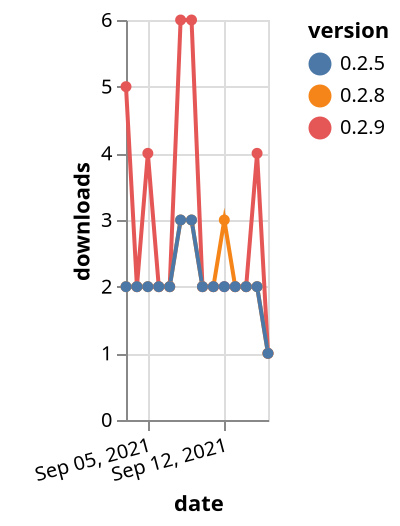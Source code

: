 {"$schema": "https://vega.github.io/schema/vega-lite/v5.json", "description": "A simple bar chart with embedded data.", "data": {"values": [{"date": "2021-09-03", "total": 1993, "delta": 5, "version": "0.2.9"}, {"date": "2021-09-04", "total": 1995, "delta": 2, "version": "0.2.9"}, {"date": "2021-09-05", "total": 1999, "delta": 4, "version": "0.2.9"}, {"date": "2021-09-06", "total": 2001, "delta": 2, "version": "0.2.9"}, {"date": "2021-09-07", "total": 2003, "delta": 2, "version": "0.2.9"}, {"date": "2021-09-08", "total": 2009, "delta": 6, "version": "0.2.9"}, {"date": "2021-09-09", "total": 2015, "delta": 6, "version": "0.2.9"}, {"date": "2021-09-10", "total": 2017, "delta": 2, "version": "0.2.9"}, {"date": "2021-09-11", "total": 2019, "delta": 2, "version": "0.2.9"}, {"date": "2021-09-12", "total": 2021, "delta": 2, "version": "0.2.9"}, {"date": "2021-09-13", "total": 2023, "delta": 2, "version": "0.2.9"}, {"date": "2021-09-14", "total": 2025, "delta": 2, "version": "0.2.9"}, {"date": "2021-09-15", "total": 2029, "delta": 4, "version": "0.2.9"}, {"date": "2021-09-16", "total": 2030, "delta": 1, "version": "0.2.9"}, {"date": "2021-09-03", "total": 1599, "delta": 2, "version": "0.2.8"}, {"date": "2021-09-04", "total": 1601, "delta": 2, "version": "0.2.8"}, {"date": "2021-09-05", "total": 1603, "delta": 2, "version": "0.2.8"}, {"date": "2021-09-06", "total": 1605, "delta": 2, "version": "0.2.8"}, {"date": "2021-09-07", "total": 1607, "delta": 2, "version": "0.2.8"}, {"date": "2021-09-08", "total": 1610, "delta": 3, "version": "0.2.8"}, {"date": "2021-09-09", "total": 1613, "delta": 3, "version": "0.2.8"}, {"date": "2021-09-10", "total": 1615, "delta": 2, "version": "0.2.8"}, {"date": "2021-09-11", "total": 1617, "delta": 2, "version": "0.2.8"}, {"date": "2021-09-12", "total": 1620, "delta": 3, "version": "0.2.8"}, {"date": "2021-09-13", "total": 1622, "delta": 2, "version": "0.2.8"}, {"date": "2021-09-14", "total": 1624, "delta": 2, "version": "0.2.8"}, {"date": "2021-09-15", "total": 1626, "delta": 2, "version": "0.2.8"}, {"date": "2021-09-16", "total": 1627, "delta": 1, "version": "0.2.8"}, {"date": "2021-09-03", "total": 1707, "delta": 2, "version": "0.2.5"}, {"date": "2021-09-04", "total": 1709, "delta": 2, "version": "0.2.5"}, {"date": "2021-09-05", "total": 1711, "delta": 2, "version": "0.2.5"}, {"date": "2021-09-06", "total": 1713, "delta": 2, "version": "0.2.5"}, {"date": "2021-09-07", "total": 1715, "delta": 2, "version": "0.2.5"}, {"date": "2021-09-08", "total": 1718, "delta": 3, "version": "0.2.5"}, {"date": "2021-09-09", "total": 1721, "delta": 3, "version": "0.2.5"}, {"date": "2021-09-10", "total": 1723, "delta": 2, "version": "0.2.5"}, {"date": "2021-09-11", "total": 1725, "delta": 2, "version": "0.2.5"}, {"date": "2021-09-12", "total": 1727, "delta": 2, "version": "0.2.5"}, {"date": "2021-09-13", "total": 1729, "delta": 2, "version": "0.2.5"}, {"date": "2021-09-14", "total": 1731, "delta": 2, "version": "0.2.5"}, {"date": "2021-09-15", "total": 1733, "delta": 2, "version": "0.2.5"}, {"date": "2021-09-16", "total": 1734, "delta": 1, "version": "0.2.5"}]}, "width": "container", "mark": {"type": "line", "point": {"filled": true}}, "encoding": {"x": {"field": "date", "type": "temporal", "timeUnit": "yearmonthdate", "title": "date", "axis": {"labelAngle": -15}}, "y": {"field": "delta", "type": "quantitative", "title": "downloads"}, "color": {"field": "version", "type": "nominal"}, "tooltip": {"field": "delta"}}}
